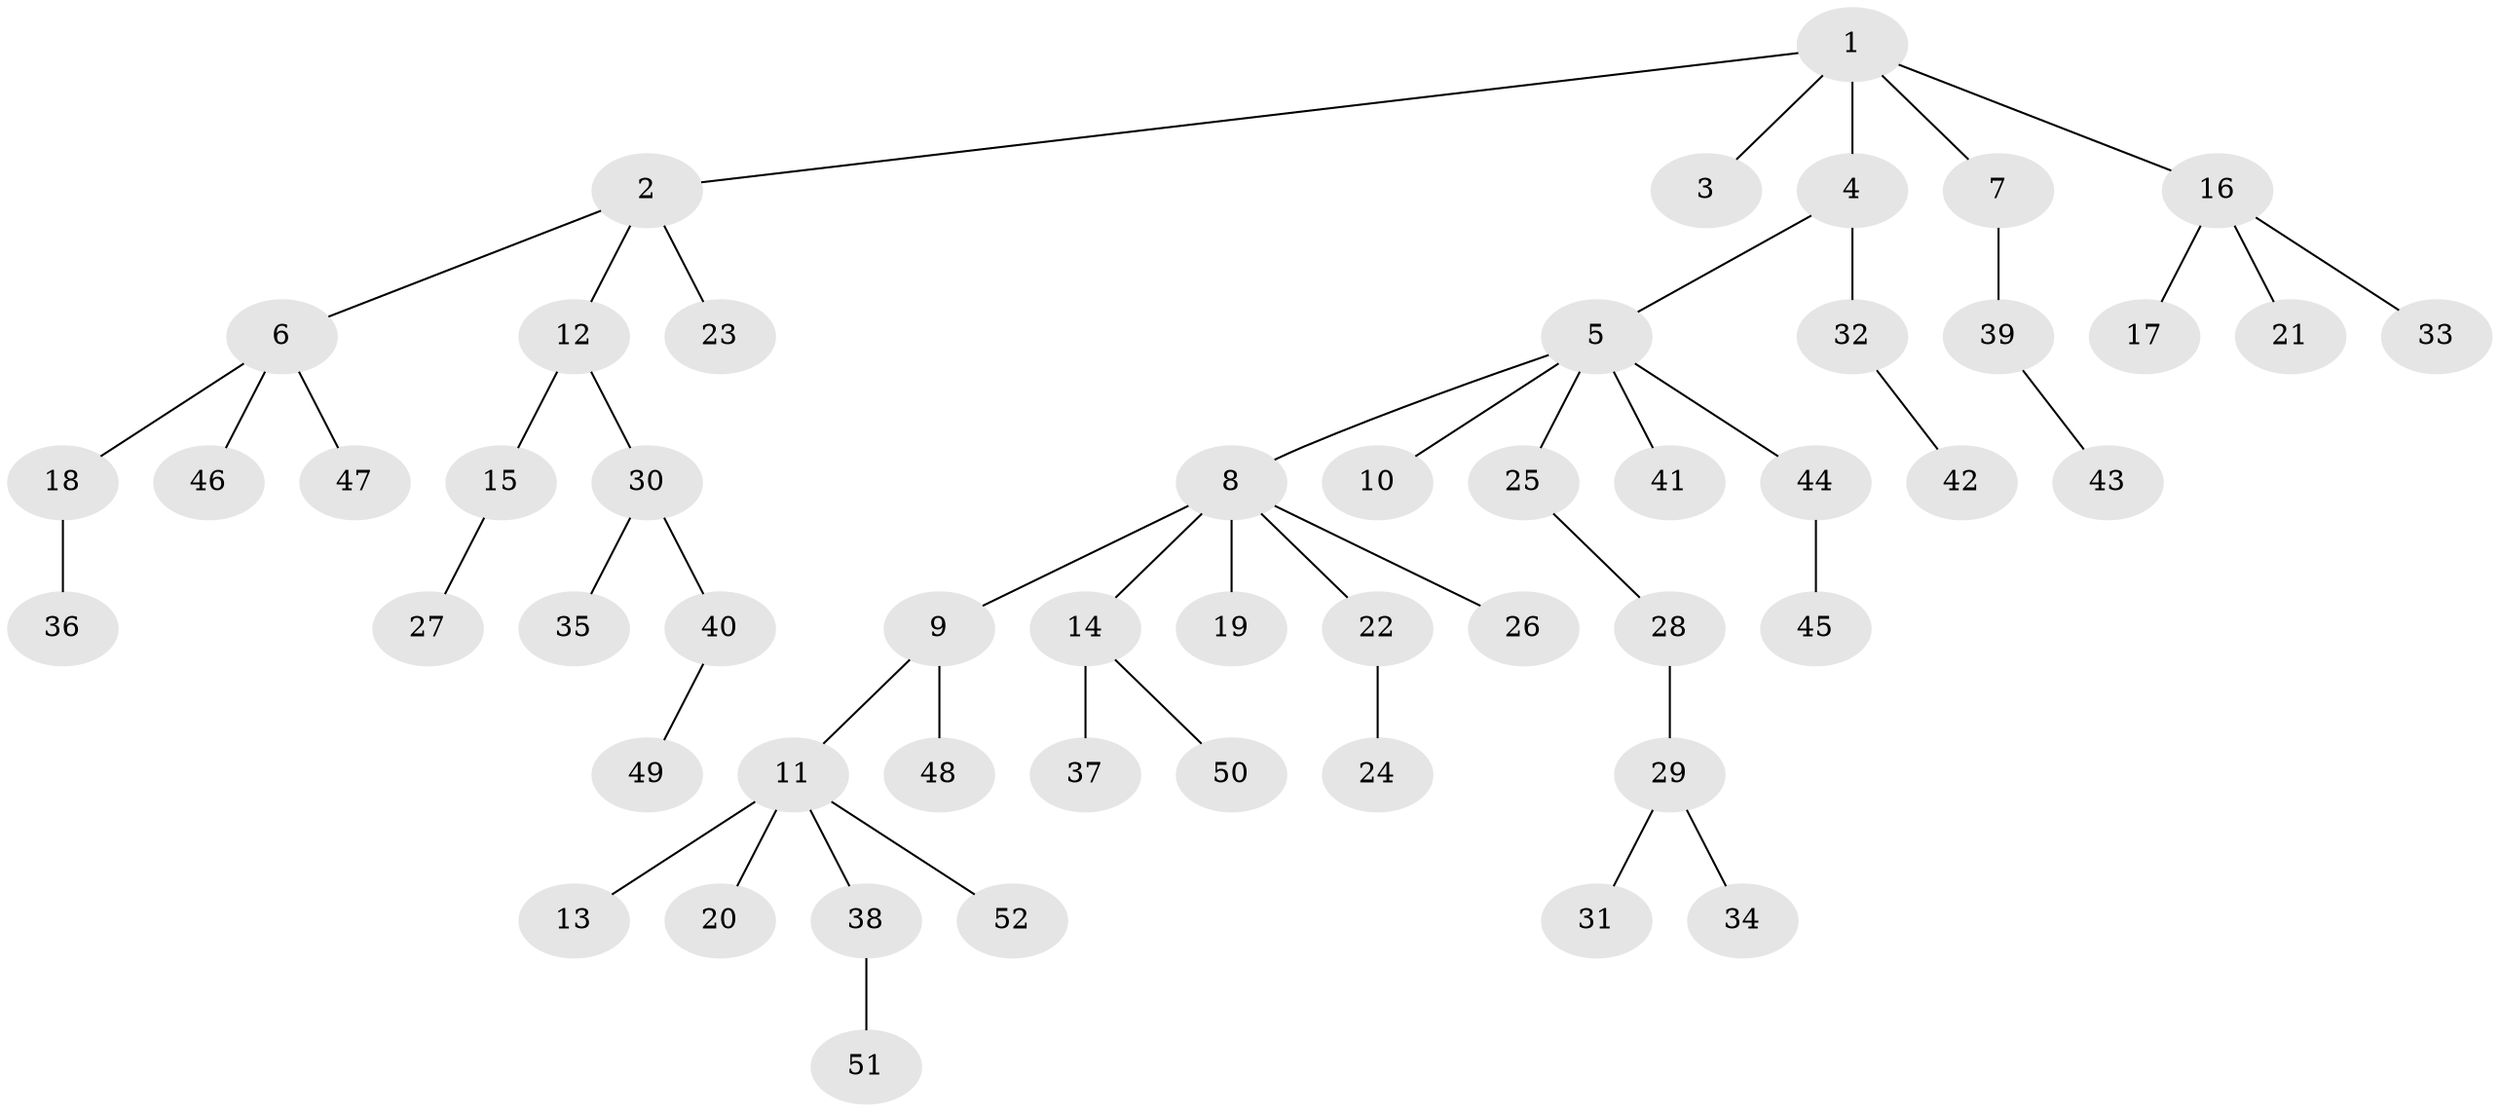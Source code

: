 // Generated by graph-tools (version 1.1) at 2025/26/03/09/25 03:26:26]
// undirected, 52 vertices, 51 edges
graph export_dot {
graph [start="1"]
  node [color=gray90,style=filled];
  1;
  2;
  3;
  4;
  5;
  6;
  7;
  8;
  9;
  10;
  11;
  12;
  13;
  14;
  15;
  16;
  17;
  18;
  19;
  20;
  21;
  22;
  23;
  24;
  25;
  26;
  27;
  28;
  29;
  30;
  31;
  32;
  33;
  34;
  35;
  36;
  37;
  38;
  39;
  40;
  41;
  42;
  43;
  44;
  45;
  46;
  47;
  48;
  49;
  50;
  51;
  52;
  1 -- 2;
  1 -- 3;
  1 -- 4;
  1 -- 7;
  1 -- 16;
  2 -- 6;
  2 -- 12;
  2 -- 23;
  4 -- 5;
  4 -- 32;
  5 -- 8;
  5 -- 10;
  5 -- 25;
  5 -- 41;
  5 -- 44;
  6 -- 18;
  6 -- 46;
  6 -- 47;
  7 -- 39;
  8 -- 9;
  8 -- 14;
  8 -- 19;
  8 -- 22;
  8 -- 26;
  9 -- 11;
  9 -- 48;
  11 -- 13;
  11 -- 20;
  11 -- 38;
  11 -- 52;
  12 -- 15;
  12 -- 30;
  14 -- 37;
  14 -- 50;
  15 -- 27;
  16 -- 17;
  16 -- 21;
  16 -- 33;
  18 -- 36;
  22 -- 24;
  25 -- 28;
  28 -- 29;
  29 -- 31;
  29 -- 34;
  30 -- 35;
  30 -- 40;
  32 -- 42;
  38 -- 51;
  39 -- 43;
  40 -- 49;
  44 -- 45;
}
